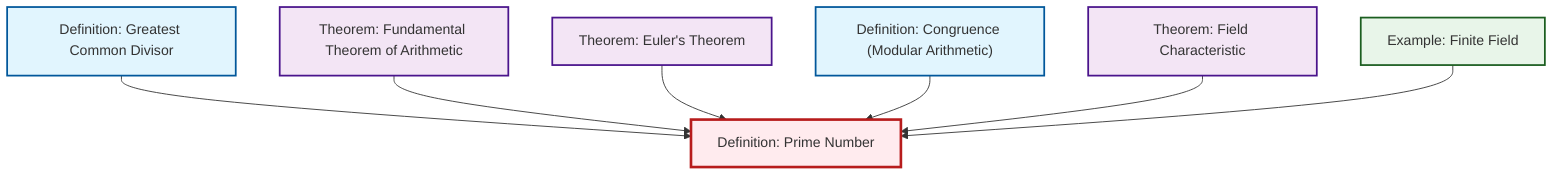 graph TD
    classDef definition fill:#e1f5fe,stroke:#01579b,stroke-width:2px
    classDef theorem fill:#f3e5f5,stroke:#4a148c,stroke-width:2px
    classDef axiom fill:#fff3e0,stroke:#e65100,stroke-width:2px
    classDef example fill:#e8f5e9,stroke:#1b5e20,stroke-width:2px
    classDef current fill:#ffebee,stroke:#b71c1c,stroke-width:3px
    def-gcd["Definition: Greatest Common Divisor"]:::definition
    ex-finite-field["Example: Finite Field"]:::example
    thm-euler["Theorem: Euler's Theorem"]:::theorem
    thm-field-characteristic["Theorem: Field Characteristic"]:::theorem
    thm-fundamental-arithmetic["Theorem: Fundamental Theorem of Arithmetic"]:::theorem
    def-congruence["Definition: Congruence (Modular Arithmetic)"]:::definition
    def-prime["Definition: Prime Number"]:::definition
    def-gcd --> def-prime
    thm-fundamental-arithmetic --> def-prime
    thm-euler --> def-prime
    def-congruence --> def-prime
    thm-field-characteristic --> def-prime
    ex-finite-field --> def-prime
    class def-prime current